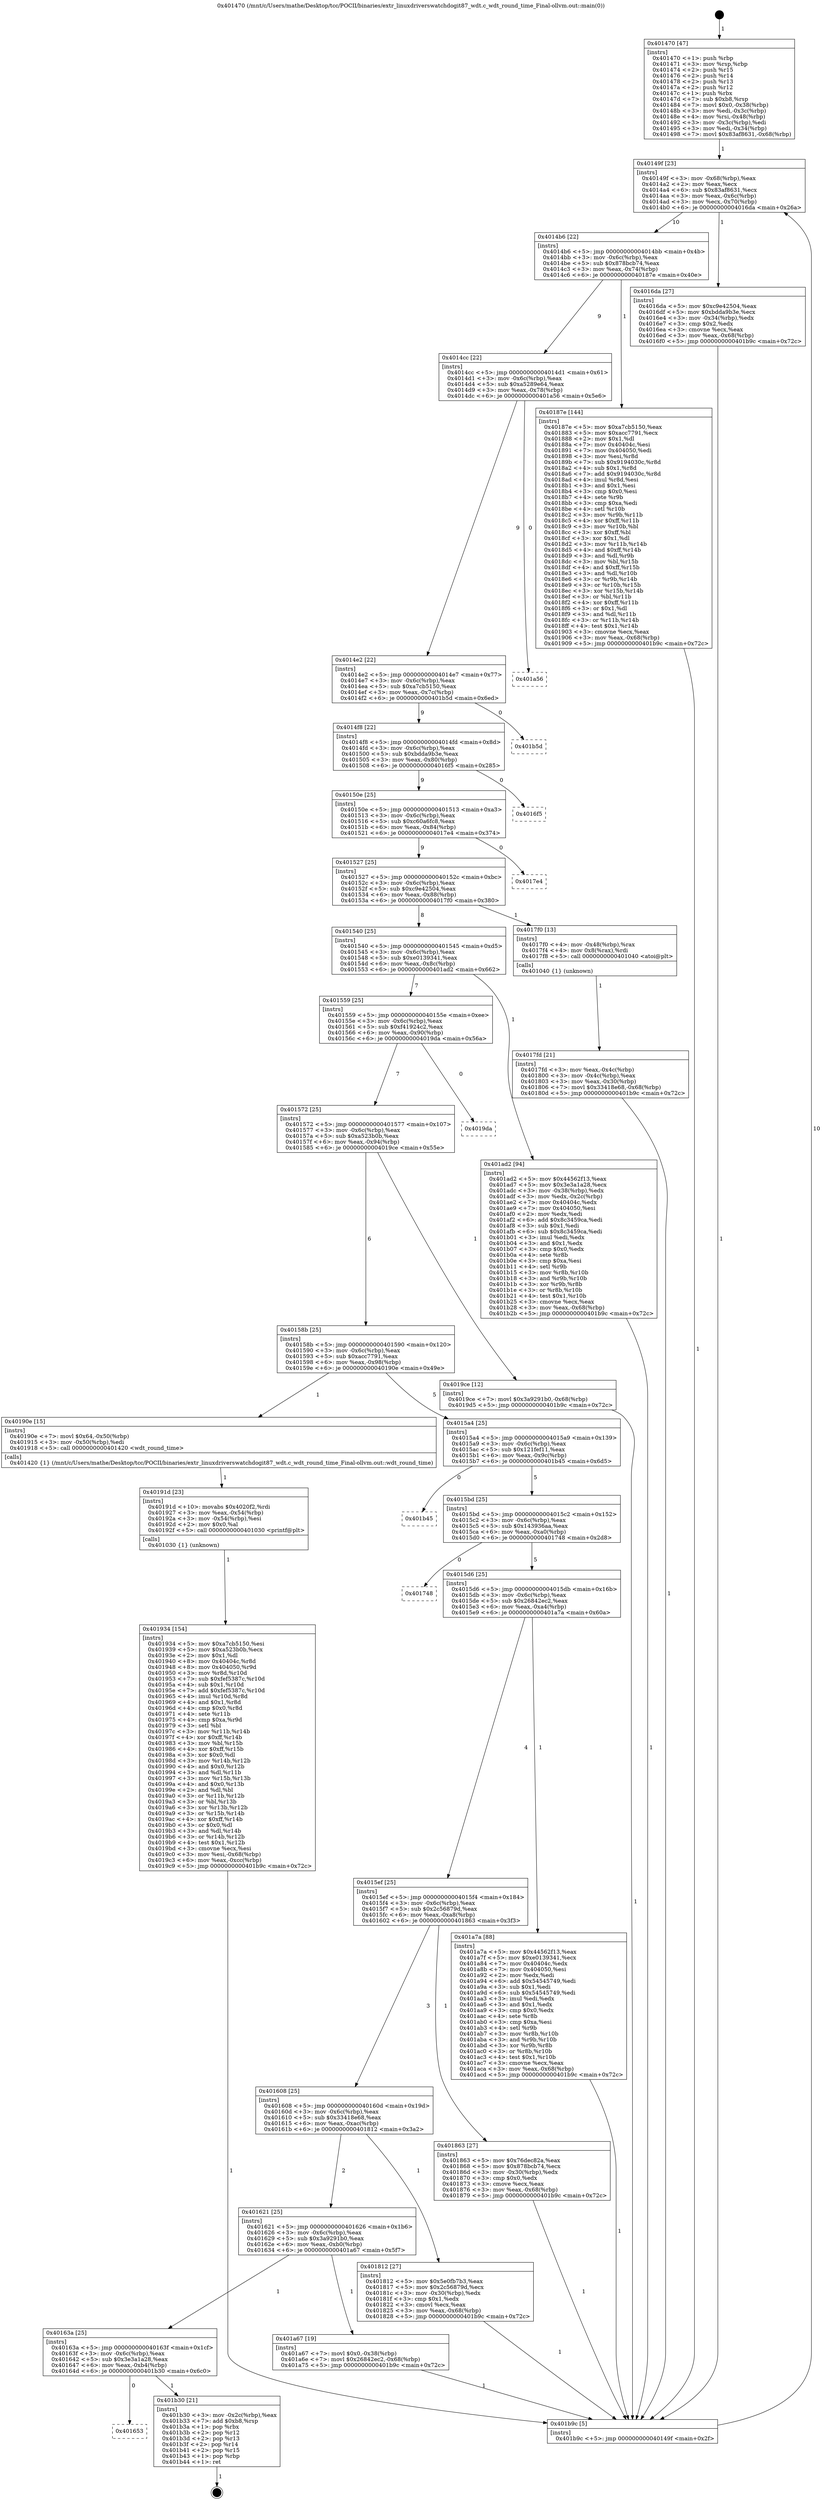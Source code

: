 digraph "0x401470" {
  label = "0x401470 (/mnt/c/Users/mathe/Desktop/tcc/POCII/binaries/extr_linuxdriverswatchdogit87_wdt.c_wdt_round_time_Final-ollvm.out::main(0))"
  labelloc = "t"
  node[shape=record]

  Entry [label="",width=0.3,height=0.3,shape=circle,fillcolor=black,style=filled]
  "0x40149f" [label="{
     0x40149f [23]\l
     | [instrs]\l
     &nbsp;&nbsp;0x40149f \<+3\>: mov -0x68(%rbp),%eax\l
     &nbsp;&nbsp;0x4014a2 \<+2\>: mov %eax,%ecx\l
     &nbsp;&nbsp;0x4014a4 \<+6\>: sub $0x83af8631,%ecx\l
     &nbsp;&nbsp;0x4014aa \<+3\>: mov %eax,-0x6c(%rbp)\l
     &nbsp;&nbsp;0x4014ad \<+3\>: mov %ecx,-0x70(%rbp)\l
     &nbsp;&nbsp;0x4014b0 \<+6\>: je 00000000004016da \<main+0x26a\>\l
  }"]
  "0x4016da" [label="{
     0x4016da [27]\l
     | [instrs]\l
     &nbsp;&nbsp;0x4016da \<+5\>: mov $0xc9e42504,%eax\l
     &nbsp;&nbsp;0x4016df \<+5\>: mov $0xbdda9b3e,%ecx\l
     &nbsp;&nbsp;0x4016e4 \<+3\>: mov -0x34(%rbp),%edx\l
     &nbsp;&nbsp;0x4016e7 \<+3\>: cmp $0x2,%edx\l
     &nbsp;&nbsp;0x4016ea \<+3\>: cmovne %ecx,%eax\l
     &nbsp;&nbsp;0x4016ed \<+3\>: mov %eax,-0x68(%rbp)\l
     &nbsp;&nbsp;0x4016f0 \<+5\>: jmp 0000000000401b9c \<main+0x72c\>\l
  }"]
  "0x4014b6" [label="{
     0x4014b6 [22]\l
     | [instrs]\l
     &nbsp;&nbsp;0x4014b6 \<+5\>: jmp 00000000004014bb \<main+0x4b\>\l
     &nbsp;&nbsp;0x4014bb \<+3\>: mov -0x6c(%rbp),%eax\l
     &nbsp;&nbsp;0x4014be \<+5\>: sub $0x878bcb74,%eax\l
     &nbsp;&nbsp;0x4014c3 \<+3\>: mov %eax,-0x74(%rbp)\l
     &nbsp;&nbsp;0x4014c6 \<+6\>: je 000000000040187e \<main+0x40e\>\l
  }"]
  "0x401b9c" [label="{
     0x401b9c [5]\l
     | [instrs]\l
     &nbsp;&nbsp;0x401b9c \<+5\>: jmp 000000000040149f \<main+0x2f\>\l
  }"]
  "0x401470" [label="{
     0x401470 [47]\l
     | [instrs]\l
     &nbsp;&nbsp;0x401470 \<+1\>: push %rbp\l
     &nbsp;&nbsp;0x401471 \<+3\>: mov %rsp,%rbp\l
     &nbsp;&nbsp;0x401474 \<+2\>: push %r15\l
     &nbsp;&nbsp;0x401476 \<+2\>: push %r14\l
     &nbsp;&nbsp;0x401478 \<+2\>: push %r13\l
     &nbsp;&nbsp;0x40147a \<+2\>: push %r12\l
     &nbsp;&nbsp;0x40147c \<+1\>: push %rbx\l
     &nbsp;&nbsp;0x40147d \<+7\>: sub $0xb8,%rsp\l
     &nbsp;&nbsp;0x401484 \<+7\>: movl $0x0,-0x38(%rbp)\l
     &nbsp;&nbsp;0x40148b \<+3\>: mov %edi,-0x3c(%rbp)\l
     &nbsp;&nbsp;0x40148e \<+4\>: mov %rsi,-0x48(%rbp)\l
     &nbsp;&nbsp;0x401492 \<+3\>: mov -0x3c(%rbp),%edi\l
     &nbsp;&nbsp;0x401495 \<+3\>: mov %edi,-0x34(%rbp)\l
     &nbsp;&nbsp;0x401498 \<+7\>: movl $0x83af8631,-0x68(%rbp)\l
  }"]
  Exit [label="",width=0.3,height=0.3,shape=circle,fillcolor=black,style=filled,peripheries=2]
  "0x40187e" [label="{
     0x40187e [144]\l
     | [instrs]\l
     &nbsp;&nbsp;0x40187e \<+5\>: mov $0xa7cb5150,%eax\l
     &nbsp;&nbsp;0x401883 \<+5\>: mov $0xacc7791,%ecx\l
     &nbsp;&nbsp;0x401888 \<+2\>: mov $0x1,%dl\l
     &nbsp;&nbsp;0x40188a \<+7\>: mov 0x40404c,%esi\l
     &nbsp;&nbsp;0x401891 \<+7\>: mov 0x404050,%edi\l
     &nbsp;&nbsp;0x401898 \<+3\>: mov %esi,%r8d\l
     &nbsp;&nbsp;0x40189b \<+7\>: sub $0x9194030c,%r8d\l
     &nbsp;&nbsp;0x4018a2 \<+4\>: sub $0x1,%r8d\l
     &nbsp;&nbsp;0x4018a6 \<+7\>: add $0x9194030c,%r8d\l
     &nbsp;&nbsp;0x4018ad \<+4\>: imul %r8d,%esi\l
     &nbsp;&nbsp;0x4018b1 \<+3\>: and $0x1,%esi\l
     &nbsp;&nbsp;0x4018b4 \<+3\>: cmp $0x0,%esi\l
     &nbsp;&nbsp;0x4018b7 \<+4\>: sete %r9b\l
     &nbsp;&nbsp;0x4018bb \<+3\>: cmp $0xa,%edi\l
     &nbsp;&nbsp;0x4018be \<+4\>: setl %r10b\l
     &nbsp;&nbsp;0x4018c2 \<+3\>: mov %r9b,%r11b\l
     &nbsp;&nbsp;0x4018c5 \<+4\>: xor $0xff,%r11b\l
     &nbsp;&nbsp;0x4018c9 \<+3\>: mov %r10b,%bl\l
     &nbsp;&nbsp;0x4018cc \<+3\>: xor $0xff,%bl\l
     &nbsp;&nbsp;0x4018cf \<+3\>: xor $0x1,%dl\l
     &nbsp;&nbsp;0x4018d2 \<+3\>: mov %r11b,%r14b\l
     &nbsp;&nbsp;0x4018d5 \<+4\>: and $0xff,%r14b\l
     &nbsp;&nbsp;0x4018d9 \<+3\>: and %dl,%r9b\l
     &nbsp;&nbsp;0x4018dc \<+3\>: mov %bl,%r15b\l
     &nbsp;&nbsp;0x4018df \<+4\>: and $0xff,%r15b\l
     &nbsp;&nbsp;0x4018e3 \<+3\>: and %dl,%r10b\l
     &nbsp;&nbsp;0x4018e6 \<+3\>: or %r9b,%r14b\l
     &nbsp;&nbsp;0x4018e9 \<+3\>: or %r10b,%r15b\l
     &nbsp;&nbsp;0x4018ec \<+3\>: xor %r15b,%r14b\l
     &nbsp;&nbsp;0x4018ef \<+3\>: or %bl,%r11b\l
     &nbsp;&nbsp;0x4018f2 \<+4\>: xor $0xff,%r11b\l
     &nbsp;&nbsp;0x4018f6 \<+3\>: or $0x1,%dl\l
     &nbsp;&nbsp;0x4018f9 \<+3\>: and %dl,%r11b\l
     &nbsp;&nbsp;0x4018fc \<+3\>: or %r11b,%r14b\l
     &nbsp;&nbsp;0x4018ff \<+4\>: test $0x1,%r14b\l
     &nbsp;&nbsp;0x401903 \<+3\>: cmovne %ecx,%eax\l
     &nbsp;&nbsp;0x401906 \<+3\>: mov %eax,-0x68(%rbp)\l
     &nbsp;&nbsp;0x401909 \<+5\>: jmp 0000000000401b9c \<main+0x72c\>\l
  }"]
  "0x4014cc" [label="{
     0x4014cc [22]\l
     | [instrs]\l
     &nbsp;&nbsp;0x4014cc \<+5\>: jmp 00000000004014d1 \<main+0x61\>\l
     &nbsp;&nbsp;0x4014d1 \<+3\>: mov -0x6c(%rbp),%eax\l
     &nbsp;&nbsp;0x4014d4 \<+5\>: sub $0xa5289e64,%eax\l
     &nbsp;&nbsp;0x4014d9 \<+3\>: mov %eax,-0x78(%rbp)\l
     &nbsp;&nbsp;0x4014dc \<+6\>: je 0000000000401a56 \<main+0x5e6\>\l
  }"]
  "0x401653" [label="{
     0x401653\l
  }", style=dashed]
  "0x401a56" [label="{
     0x401a56\l
  }", style=dashed]
  "0x4014e2" [label="{
     0x4014e2 [22]\l
     | [instrs]\l
     &nbsp;&nbsp;0x4014e2 \<+5\>: jmp 00000000004014e7 \<main+0x77\>\l
     &nbsp;&nbsp;0x4014e7 \<+3\>: mov -0x6c(%rbp),%eax\l
     &nbsp;&nbsp;0x4014ea \<+5\>: sub $0xa7cb5150,%eax\l
     &nbsp;&nbsp;0x4014ef \<+3\>: mov %eax,-0x7c(%rbp)\l
     &nbsp;&nbsp;0x4014f2 \<+6\>: je 0000000000401b5d \<main+0x6ed\>\l
  }"]
  "0x401b30" [label="{
     0x401b30 [21]\l
     | [instrs]\l
     &nbsp;&nbsp;0x401b30 \<+3\>: mov -0x2c(%rbp),%eax\l
     &nbsp;&nbsp;0x401b33 \<+7\>: add $0xb8,%rsp\l
     &nbsp;&nbsp;0x401b3a \<+1\>: pop %rbx\l
     &nbsp;&nbsp;0x401b3b \<+2\>: pop %r12\l
     &nbsp;&nbsp;0x401b3d \<+2\>: pop %r13\l
     &nbsp;&nbsp;0x401b3f \<+2\>: pop %r14\l
     &nbsp;&nbsp;0x401b41 \<+2\>: pop %r15\l
     &nbsp;&nbsp;0x401b43 \<+1\>: pop %rbp\l
     &nbsp;&nbsp;0x401b44 \<+1\>: ret\l
  }"]
  "0x401b5d" [label="{
     0x401b5d\l
  }", style=dashed]
  "0x4014f8" [label="{
     0x4014f8 [22]\l
     | [instrs]\l
     &nbsp;&nbsp;0x4014f8 \<+5\>: jmp 00000000004014fd \<main+0x8d\>\l
     &nbsp;&nbsp;0x4014fd \<+3\>: mov -0x6c(%rbp),%eax\l
     &nbsp;&nbsp;0x401500 \<+5\>: sub $0xbdda9b3e,%eax\l
     &nbsp;&nbsp;0x401505 \<+3\>: mov %eax,-0x80(%rbp)\l
     &nbsp;&nbsp;0x401508 \<+6\>: je 00000000004016f5 \<main+0x285\>\l
  }"]
  "0x40163a" [label="{
     0x40163a [25]\l
     | [instrs]\l
     &nbsp;&nbsp;0x40163a \<+5\>: jmp 000000000040163f \<main+0x1cf\>\l
     &nbsp;&nbsp;0x40163f \<+3\>: mov -0x6c(%rbp),%eax\l
     &nbsp;&nbsp;0x401642 \<+5\>: sub $0x3e3a1a28,%eax\l
     &nbsp;&nbsp;0x401647 \<+6\>: mov %eax,-0xb4(%rbp)\l
     &nbsp;&nbsp;0x40164d \<+6\>: je 0000000000401b30 \<main+0x6c0\>\l
  }"]
  "0x4016f5" [label="{
     0x4016f5\l
  }", style=dashed]
  "0x40150e" [label="{
     0x40150e [25]\l
     | [instrs]\l
     &nbsp;&nbsp;0x40150e \<+5\>: jmp 0000000000401513 \<main+0xa3\>\l
     &nbsp;&nbsp;0x401513 \<+3\>: mov -0x6c(%rbp),%eax\l
     &nbsp;&nbsp;0x401516 \<+5\>: sub $0xc60a6fc8,%eax\l
     &nbsp;&nbsp;0x40151b \<+6\>: mov %eax,-0x84(%rbp)\l
     &nbsp;&nbsp;0x401521 \<+6\>: je 00000000004017e4 \<main+0x374\>\l
  }"]
  "0x401a67" [label="{
     0x401a67 [19]\l
     | [instrs]\l
     &nbsp;&nbsp;0x401a67 \<+7\>: movl $0x0,-0x38(%rbp)\l
     &nbsp;&nbsp;0x401a6e \<+7\>: movl $0x26842ec2,-0x68(%rbp)\l
     &nbsp;&nbsp;0x401a75 \<+5\>: jmp 0000000000401b9c \<main+0x72c\>\l
  }"]
  "0x4017e4" [label="{
     0x4017e4\l
  }", style=dashed]
  "0x401527" [label="{
     0x401527 [25]\l
     | [instrs]\l
     &nbsp;&nbsp;0x401527 \<+5\>: jmp 000000000040152c \<main+0xbc\>\l
     &nbsp;&nbsp;0x40152c \<+3\>: mov -0x6c(%rbp),%eax\l
     &nbsp;&nbsp;0x40152f \<+5\>: sub $0xc9e42504,%eax\l
     &nbsp;&nbsp;0x401534 \<+6\>: mov %eax,-0x88(%rbp)\l
     &nbsp;&nbsp;0x40153a \<+6\>: je 00000000004017f0 \<main+0x380\>\l
  }"]
  "0x401934" [label="{
     0x401934 [154]\l
     | [instrs]\l
     &nbsp;&nbsp;0x401934 \<+5\>: mov $0xa7cb5150,%esi\l
     &nbsp;&nbsp;0x401939 \<+5\>: mov $0xa523b0b,%ecx\l
     &nbsp;&nbsp;0x40193e \<+2\>: mov $0x1,%dl\l
     &nbsp;&nbsp;0x401940 \<+8\>: mov 0x40404c,%r8d\l
     &nbsp;&nbsp;0x401948 \<+8\>: mov 0x404050,%r9d\l
     &nbsp;&nbsp;0x401950 \<+3\>: mov %r8d,%r10d\l
     &nbsp;&nbsp;0x401953 \<+7\>: sub $0xfef5387c,%r10d\l
     &nbsp;&nbsp;0x40195a \<+4\>: sub $0x1,%r10d\l
     &nbsp;&nbsp;0x40195e \<+7\>: add $0xfef5387c,%r10d\l
     &nbsp;&nbsp;0x401965 \<+4\>: imul %r10d,%r8d\l
     &nbsp;&nbsp;0x401969 \<+4\>: and $0x1,%r8d\l
     &nbsp;&nbsp;0x40196d \<+4\>: cmp $0x0,%r8d\l
     &nbsp;&nbsp;0x401971 \<+4\>: sete %r11b\l
     &nbsp;&nbsp;0x401975 \<+4\>: cmp $0xa,%r9d\l
     &nbsp;&nbsp;0x401979 \<+3\>: setl %bl\l
     &nbsp;&nbsp;0x40197c \<+3\>: mov %r11b,%r14b\l
     &nbsp;&nbsp;0x40197f \<+4\>: xor $0xff,%r14b\l
     &nbsp;&nbsp;0x401983 \<+3\>: mov %bl,%r15b\l
     &nbsp;&nbsp;0x401986 \<+4\>: xor $0xff,%r15b\l
     &nbsp;&nbsp;0x40198a \<+3\>: xor $0x0,%dl\l
     &nbsp;&nbsp;0x40198d \<+3\>: mov %r14b,%r12b\l
     &nbsp;&nbsp;0x401990 \<+4\>: and $0x0,%r12b\l
     &nbsp;&nbsp;0x401994 \<+3\>: and %dl,%r11b\l
     &nbsp;&nbsp;0x401997 \<+3\>: mov %r15b,%r13b\l
     &nbsp;&nbsp;0x40199a \<+4\>: and $0x0,%r13b\l
     &nbsp;&nbsp;0x40199e \<+2\>: and %dl,%bl\l
     &nbsp;&nbsp;0x4019a0 \<+3\>: or %r11b,%r12b\l
     &nbsp;&nbsp;0x4019a3 \<+3\>: or %bl,%r13b\l
     &nbsp;&nbsp;0x4019a6 \<+3\>: xor %r13b,%r12b\l
     &nbsp;&nbsp;0x4019a9 \<+3\>: or %r15b,%r14b\l
     &nbsp;&nbsp;0x4019ac \<+4\>: xor $0xff,%r14b\l
     &nbsp;&nbsp;0x4019b0 \<+3\>: or $0x0,%dl\l
     &nbsp;&nbsp;0x4019b3 \<+3\>: and %dl,%r14b\l
     &nbsp;&nbsp;0x4019b6 \<+3\>: or %r14b,%r12b\l
     &nbsp;&nbsp;0x4019b9 \<+4\>: test $0x1,%r12b\l
     &nbsp;&nbsp;0x4019bd \<+3\>: cmovne %ecx,%esi\l
     &nbsp;&nbsp;0x4019c0 \<+3\>: mov %esi,-0x68(%rbp)\l
     &nbsp;&nbsp;0x4019c3 \<+6\>: mov %eax,-0xcc(%rbp)\l
     &nbsp;&nbsp;0x4019c9 \<+5\>: jmp 0000000000401b9c \<main+0x72c\>\l
  }"]
  "0x4017f0" [label="{
     0x4017f0 [13]\l
     | [instrs]\l
     &nbsp;&nbsp;0x4017f0 \<+4\>: mov -0x48(%rbp),%rax\l
     &nbsp;&nbsp;0x4017f4 \<+4\>: mov 0x8(%rax),%rdi\l
     &nbsp;&nbsp;0x4017f8 \<+5\>: call 0000000000401040 \<atoi@plt\>\l
     | [calls]\l
     &nbsp;&nbsp;0x401040 \{1\} (unknown)\l
  }"]
  "0x401540" [label="{
     0x401540 [25]\l
     | [instrs]\l
     &nbsp;&nbsp;0x401540 \<+5\>: jmp 0000000000401545 \<main+0xd5\>\l
     &nbsp;&nbsp;0x401545 \<+3\>: mov -0x6c(%rbp),%eax\l
     &nbsp;&nbsp;0x401548 \<+5\>: sub $0xe0139341,%eax\l
     &nbsp;&nbsp;0x40154d \<+6\>: mov %eax,-0x8c(%rbp)\l
     &nbsp;&nbsp;0x401553 \<+6\>: je 0000000000401ad2 \<main+0x662\>\l
  }"]
  "0x4017fd" [label="{
     0x4017fd [21]\l
     | [instrs]\l
     &nbsp;&nbsp;0x4017fd \<+3\>: mov %eax,-0x4c(%rbp)\l
     &nbsp;&nbsp;0x401800 \<+3\>: mov -0x4c(%rbp),%eax\l
     &nbsp;&nbsp;0x401803 \<+3\>: mov %eax,-0x30(%rbp)\l
     &nbsp;&nbsp;0x401806 \<+7\>: movl $0x33418e68,-0x68(%rbp)\l
     &nbsp;&nbsp;0x40180d \<+5\>: jmp 0000000000401b9c \<main+0x72c\>\l
  }"]
  "0x40191d" [label="{
     0x40191d [23]\l
     | [instrs]\l
     &nbsp;&nbsp;0x40191d \<+10\>: movabs $0x4020f2,%rdi\l
     &nbsp;&nbsp;0x401927 \<+3\>: mov %eax,-0x54(%rbp)\l
     &nbsp;&nbsp;0x40192a \<+3\>: mov -0x54(%rbp),%esi\l
     &nbsp;&nbsp;0x40192d \<+2\>: mov $0x0,%al\l
     &nbsp;&nbsp;0x40192f \<+5\>: call 0000000000401030 \<printf@plt\>\l
     | [calls]\l
     &nbsp;&nbsp;0x401030 \{1\} (unknown)\l
  }"]
  "0x401ad2" [label="{
     0x401ad2 [94]\l
     | [instrs]\l
     &nbsp;&nbsp;0x401ad2 \<+5\>: mov $0x44562f13,%eax\l
     &nbsp;&nbsp;0x401ad7 \<+5\>: mov $0x3e3a1a28,%ecx\l
     &nbsp;&nbsp;0x401adc \<+3\>: mov -0x38(%rbp),%edx\l
     &nbsp;&nbsp;0x401adf \<+3\>: mov %edx,-0x2c(%rbp)\l
     &nbsp;&nbsp;0x401ae2 \<+7\>: mov 0x40404c,%edx\l
     &nbsp;&nbsp;0x401ae9 \<+7\>: mov 0x404050,%esi\l
     &nbsp;&nbsp;0x401af0 \<+2\>: mov %edx,%edi\l
     &nbsp;&nbsp;0x401af2 \<+6\>: add $0x8c3459ca,%edi\l
     &nbsp;&nbsp;0x401af8 \<+3\>: sub $0x1,%edi\l
     &nbsp;&nbsp;0x401afb \<+6\>: sub $0x8c3459ca,%edi\l
     &nbsp;&nbsp;0x401b01 \<+3\>: imul %edi,%edx\l
     &nbsp;&nbsp;0x401b04 \<+3\>: and $0x1,%edx\l
     &nbsp;&nbsp;0x401b07 \<+3\>: cmp $0x0,%edx\l
     &nbsp;&nbsp;0x401b0a \<+4\>: sete %r8b\l
     &nbsp;&nbsp;0x401b0e \<+3\>: cmp $0xa,%esi\l
     &nbsp;&nbsp;0x401b11 \<+4\>: setl %r9b\l
     &nbsp;&nbsp;0x401b15 \<+3\>: mov %r8b,%r10b\l
     &nbsp;&nbsp;0x401b18 \<+3\>: and %r9b,%r10b\l
     &nbsp;&nbsp;0x401b1b \<+3\>: xor %r9b,%r8b\l
     &nbsp;&nbsp;0x401b1e \<+3\>: or %r8b,%r10b\l
     &nbsp;&nbsp;0x401b21 \<+4\>: test $0x1,%r10b\l
     &nbsp;&nbsp;0x401b25 \<+3\>: cmovne %ecx,%eax\l
     &nbsp;&nbsp;0x401b28 \<+3\>: mov %eax,-0x68(%rbp)\l
     &nbsp;&nbsp;0x401b2b \<+5\>: jmp 0000000000401b9c \<main+0x72c\>\l
  }"]
  "0x401559" [label="{
     0x401559 [25]\l
     | [instrs]\l
     &nbsp;&nbsp;0x401559 \<+5\>: jmp 000000000040155e \<main+0xee\>\l
     &nbsp;&nbsp;0x40155e \<+3\>: mov -0x6c(%rbp),%eax\l
     &nbsp;&nbsp;0x401561 \<+5\>: sub $0xf41924c2,%eax\l
     &nbsp;&nbsp;0x401566 \<+6\>: mov %eax,-0x90(%rbp)\l
     &nbsp;&nbsp;0x40156c \<+6\>: je 00000000004019da \<main+0x56a\>\l
  }"]
  "0x401621" [label="{
     0x401621 [25]\l
     | [instrs]\l
     &nbsp;&nbsp;0x401621 \<+5\>: jmp 0000000000401626 \<main+0x1b6\>\l
     &nbsp;&nbsp;0x401626 \<+3\>: mov -0x6c(%rbp),%eax\l
     &nbsp;&nbsp;0x401629 \<+5\>: sub $0x3a9291b0,%eax\l
     &nbsp;&nbsp;0x40162e \<+6\>: mov %eax,-0xb0(%rbp)\l
     &nbsp;&nbsp;0x401634 \<+6\>: je 0000000000401a67 \<main+0x5f7\>\l
  }"]
  "0x4019da" [label="{
     0x4019da\l
  }", style=dashed]
  "0x401572" [label="{
     0x401572 [25]\l
     | [instrs]\l
     &nbsp;&nbsp;0x401572 \<+5\>: jmp 0000000000401577 \<main+0x107\>\l
     &nbsp;&nbsp;0x401577 \<+3\>: mov -0x6c(%rbp),%eax\l
     &nbsp;&nbsp;0x40157a \<+5\>: sub $0xa523b0b,%eax\l
     &nbsp;&nbsp;0x40157f \<+6\>: mov %eax,-0x94(%rbp)\l
     &nbsp;&nbsp;0x401585 \<+6\>: je 00000000004019ce \<main+0x55e\>\l
  }"]
  "0x401812" [label="{
     0x401812 [27]\l
     | [instrs]\l
     &nbsp;&nbsp;0x401812 \<+5\>: mov $0x5e0fb7b3,%eax\l
     &nbsp;&nbsp;0x401817 \<+5\>: mov $0x2c56879d,%ecx\l
     &nbsp;&nbsp;0x40181c \<+3\>: mov -0x30(%rbp),%edx\l
     &nbsp;&nbsp;0x40181f \<+3\>: cmp $0x1,%edx\l
     &nbsp;&nbsp;0x401822 \<+3\>: cmovl %ecx,%eax\l
     &nbsp;&nbsp;0x401825 \<+3\>: mov %eax,-0x68(%rbp)\l
     &nbsp;&nbsp;0x401828 \<+5\>: jmp 0000000000401b9c \<main+0x72c\>\l
  }"]
  "0x4019ce" [label="{
     0x4019ce [12]\l
     | [instrs]\l
     &nbsp;&nbsp;0x4019ce \<+7\>: movl $0x3a9291b0,-0x68(%rbp)\l
     &nbsp;&nbsp;0x4019d5 \<+5\>: jmp 0000000000401b9c \<main+0x72c\>\l
  }"]
  "0x40158b" [label="{
     0x40158b [25]\l
     | [instrs]\l
     &nbsp;&nbsp;0x40158b \<+5\>: jmp 0000000000401590 \<main+0x120\>\l
     &nbsp;&nbsp;0x401590 \<+3\>: mov -0x6c(%rbp),%eax\l
     &nbsp;&nbsp;0x401593 \<+5\>: sub $0xacc7791,%eax\l
     &nbsp;&nbsp;0x401598 \<+6\>: mov %eax,-0x98(%rbp)\l
     &nbsp;&nbsp;0x40159e \<+6\>: je 000000000040190e \<main+0x49e\>\l
  }"]
  "0x401608" [label="{
     0x401608 [25]\l
     | [instrs]\l
     &nbsp;&nbsp;0x401608 \<+5\>: jmp 000000000040160d \<main+0x19d\>\l
     &nbsp;&nbsp;0x40160d \<+3\>: mov -0x6c(%rbp),%eax\l
     &nbsp;&nbsp;0x401610 \<+5\>: sub $0x33418e68,%eax\l
     &nbsp;&nbsp;0x401615 \<+6\>: mov %eax,-0xac(%rbp)\l
     &nbsp;&nbsp;0x40161b \<+6\>: je 0000000000401812 \<main+0x3a2\>\l
  }"]
  "0x40190e" [label="{
     0x40190e [15]\l
     | [instrs]\l
     &nbsp;&nbsp;0x40190e \<+7\>: movl $0x64,-0x50(%rbp)\l
     &nbsp;&nbsp;0x401915 \<+3\>: mov -0x50(%rbp),%edi\l
     &nbsp;&nbsp;0x401918 \<+5\>: call 0000000000401420 \<wdt_round_time\>\l
     | [calls]\l
     &nbsp;&nbsp;0x401420 \{1\} (/mnt/c/Users/mathe/Desktop/tcc/POCII/binaries/extr_linuxdriverswatchdogit87_wdt.c_wdt_round_time_Final-ollvm.out::wdt_round_time)\l
  }"]
  "0x4015a4" [label="{
     0x4015a4 [25]\l
     | [instrs]\l
     &nbsp;&nbsp;0x4015a4 \<+5\>: jmp 00000000004015a9 \<main+0x139\>\l
     &nbsp;&nbsp;0x4015a9 \<+3\>: mov -0x6c(%rbp),%eax\l
     &nbsp;&nbsp;0x4015ac \<+5\>: sub $0x121fef11,%eax\l
     &nbsp;&nbsp;0x4015b1 \<+6\>: mov %eax,-0x9c(%rbp)\l
     &nbsp;&nbsp;0x4015b7 \<+6\>: je 0000000000401b45 \<main+0x6d5\>\l
  }"]
  "0x401863" [label="{
     0x401863 [27]\l
     | [instrs]\l
     &nbsp;&nbsp;0x401863 \<+5\>: mov $0x76dec82a,%eax\l
     &nbsp;&nbsp;0x401868 \<+5\>: mov $0x878bcb74,%ecx\l
     &nbsp;&nbsp;0x40186d \<+3\>: mov -0x30(%rbp),%edx\l
     &nbsp;&nbsp;0x401870 \<+3\>: cmp $0x0,%edx\l
     &nbsp;&nbsp;0x401873 \<+3\>: cmove %ecx,%eax\l
     &nbsp;&nbsp;0x401876 \<+3\>: mov %eax,-0x68(%rbp)\l
     &nbsp;&nbsp;0x401879 \<+5\>: jmp 0000000000401b9c \<main+0x72c\>\l
  }"]
  "0x401b45" [label="{
     0x401b45\l
  }", style=dashed]
  "0x4015bd" [label="{
     0x4015bd [25]\l
     | [instrs]\l
     &nbsp;&nbsp;0x4015bd \<+5\>: jmp 00000000004015c2 \<main+0x152\>\l
     &nbsp;&nbsp;0x4015c2 \<+3\>: mov -0x6c(%rbp),%eax\l
     &nbsp;&nbsp;0x4015c5 \<+5\>: sub $0x143936aa,%eax\l
     &nbsp;&nbsp;0x4015ca \<+6\>: mov %eax,-0xa0(%rbp)\l
     &nbsp;&nbsp;0x4015d0 \<+6\>: je 0000000000401748 \<main+0x2d8\>\l
  }"]
  "0x4015ef" [label="{
     0x4015ef [25]\l
     | [instrs]\l
     &nbsp;&nbsp;0x4015ef \<+5\>: jmp 00000000004015f4 \<main+0x184\>\l
     &nbsp;&nbsp;0x4015f4 \<+3\>: mov -0x6c(%rbp),%eax\l
     &nbsp;&nbsp;0x4015f7 \<+5\>: sub $0x2c56879d,%eax\l
     &nbsp;&nbsp;0x4015fc \<+6\>: mov %eax,-0xa8(%rbp)\l
     &nbsp;&nbsp;0x401602 \<+6\>: je 0000000000401863 \<main+0x3f3\>\l
  }"]
  "0x401748" [label="{
     0x401748\l
  }", style=dashed]
  "0x4015d6" [label="{
     0x4015d6 [25]\l
     | [instrs]\l
     &nbsp;&nbsp;0x4015d6 \<+5\>: jmp 00000000004015db \<main+0x16b\>\l
     &nbsp;&nbsp;0x4015db \<+3\>: mov -0x6c(%rbp),%eax\l
     &nbsp;&nbsp;0x4015de \<+5\>: sub $0x26842ec2,%eax\l
     &nbsp;&nbsp;0x4015e3 \<+6\>: mov %eax,-0xa4(%rbp)\l
     &nbsp;&nbsp;0x4015e9 \<+6\>: je 0000000000401a7a \<main+0x60a\>\l
  }"]
  "0x401a7a" [label="{
     0x401a7a [88]\l
     | [instrs]\l
     &nbsp;&nbsp;0x401a7a \<+5\>: mov $0x44562f13,%eax\l
     &nbsp;&nbsp;0x401a7f \<+5\>: mov $0xe0139341,%ecx\l
     &nbsp;&nbsp;0x401a84 \<+7\>: mov 0x40404c,%edx\l
     &nbsp;&nbsp;0x401a8b \<+7\>: mov 0x404050,%esi\l
     &nbsp;&nbsp;0x401a92 \<+2\>: mov %edx,%edi\l
     &nbsp;&nbsp;0x401a94 \<+6\>: add $0x54545749,%edi\l
     &nbsp;&nbsp;0x401a9a \<+3\>: sub $0x1,%edi\l
     &nbsp;&nbsp;0x401a9d \<+6\>: sub $0x54545749,%edi\l
     &nbsp;&nbsp;0x401aa3 \<+3\>: imul %edi,%edx\l
     &nbsp;&nbsp;0x401aa6 \<+3\>: and $0x1,%edx\l
     &nbsp;&nbsp;0x401aa9 \<+3\>: cmp $0x0,%edx\l
     &nbsp;&nbsp;0x401aac \<+4\>: sete %r8b\l
     &nbsp;&nbsp;0x401ab0 \<+3\>: cmp $0xa,%esi\l
     &nbsp;&nbsp;0x401ab3 \<+4\>: setl %r9b\l
     &nbsp;&nbsp;0x401ab7 \<+3\>: mov %r8b,%r10b\l
     &nbsp;&nbsp;0x401aba \<+3\>: and %r9b,%r10b\l
     &nbsp;&nbsp;0x401abd \<+3\>: xor %r9b,%r8b\l
     &nbsp;&nbsp;0x401ac0 \<+3\>: or %r8b,%r10b\l
     &nbsp;&nbsp;0x401ac3 \<+4\>: test $0x1,%r10b\l
     &nbsp;&nbsp;0x401ac7 \<+3\>: cmovne %ecx,%eax\l
     &nbsp;&nbsp;0x401aca \<+3\>: mov %eax,-0x68(%rbp)\l
     &nbsp;&nbsp;0x401acd \<+5\>: jmp 0000000000401b9c \<main+0x72c\>\l
  }"]
  Entry -> "0x401470" [label=" 1"]
  "0x40149f" -> "0x4016da" [label=" 1"]
  "0x40149f" -> "0x4014b6" [label=" 10"]
  "0x4016da" -> "0x401b9c" [label=" 1"]
  "0x401470" -> "0x40149f" [label=" 1"]
  "0x401b9c" -> "0x40149f" [label=" 10"]
  "0x401b30" -> Exit [label=" 1"]
  "0x4014b6" -> "0x40187e" [label=" 1"]
  "0x4014b6" -> "0x4014cc" [label=" 9"]
  "0x40163a" -> "0x401653" [label=" 0"]
  "0x4014cc" -> "0x401a56" [label=" 0"]
  "0x4014cc" -> "0x4014e2" [label=" 9"]
  "0x40163a" -> "0x401b30" [label=" 1"]
  "0x4014e2" -> "0x401b5d" [label=" 0"]
  "0x4014e2" -> "0x4014f8" [label=" 9"]
  "0x401ad2" -> "0x401b9c" [label=" 1"]
  "0x4014f8" -> "0x4016f5" [label=" 0"]
  "0x4014f8" -> "0x40150e" [label=" 9"]
  "0x401a7a" -> "0x401b9c" [label=" 1"]
  "0x40150e" -> "0x4017e4" [label=" 0"]
  "0x40150e" -> "0x401527" [label=" 9"]
  "0x401a67" -> "0x401b9c" [label=" 1"]
  "0x401527" -> "0x4017f0" [label=" 1"]
  "0x401527" -> "0x401540" [label=" 8"]
  "0x4017f0" -> "0x4017fd" [label=" 1"]
  "0x4017fd" -> "0x401b9c" [label=" 1"]
  "0x401621" -> "0x401a67" [label=" 1"]
  "0x401540" -> "0x401ad2" [label=" 1"]
  "0x401540" -> "0x401559" [label=" 7"]
  "0x401621" -> "0x40163a" [label=" 1"]
  "0x401559" -> "0x4019da" [label=" 0"]
  "0x401559" -> "0x401572" [label=" 7"]
  "0x4019ce" -> "0x401b9c" [label=" 1"]
  "0x401572" -> "0x4019ce" [label=" 1"]
  "0x401572" -> "0x40158b" [label=" 6"]
  "0x401934" -> "0x401b9c" [label=" 1"]
  "0x40158b" -> "0x40190e" [label=" 1"]
  "0x40158b" -> "0x4015a4" [label=" 5"]
  "0x40190e" -> "0x40191d" [label=" 1"]
  "0x4015a4" -> "0x401b45" [label=" 0"]
  "0x4015a4" -> "0x4015bd" [label=" 5"]
  "0x40187e" -> "0x401b9c" [label=" 1"]
  "0x4015bd" -> "0x401748" [label=" 0"]
  "0x4015bd" -> "0x4015d6" [label=" 5"]
  "0x401812" -> "0x401b9c" [label=" 1"]
  "0x4015d6" -> "0x401a7a" [label=" 1"]
  "0x4015d6" -> "0x4015ef" [label=" 4"]
  "0x401863" -> "0x401b9c" [label=" 1"]
  "0x4015ef" -> "0x401863" [label=" 1"]
  "0x4015ef" -> "0x401608" [label=" 3"]
  "0x40191d" -> "0x401934" [label=" 1"]
  "0x401608" -> "0x401812" [label=" 1"]
  "0x401608" -> "0x401621" [label=" 2"]
}
